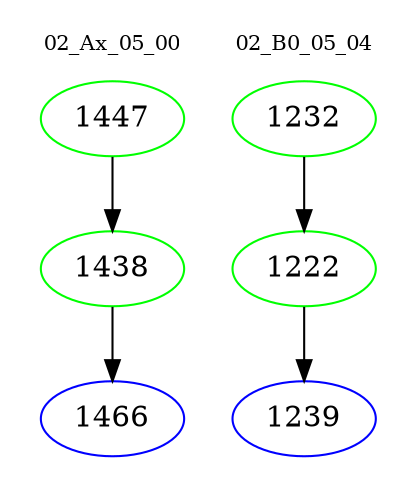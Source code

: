digraph{
subgraph cluster_0 {
color = white
label = "02_Ax_05_00";
fontsize=10;
T0_1447 [label="1447", color="green"]
T0_1447 -> T0_1438 [color="black"]
T0_1438 [label="1438", color="green"]
T0_1438 -> T0_1466 [color="black"]
T0_1466 [label="1466", color="blue"]
}
subgraph cluster_1 {
color = white
label = "02_B0_05_04";
fontsize=10;
T1_1232 [label="1232", color="green"]
T1_1232 -> T1_1222 [color="black"]
T1_1222 [label="1222", color="green"]
T1_1222 -> T1_1239 [color="black"]
T1_1239 [label="1239", color="blue"]
}
}
